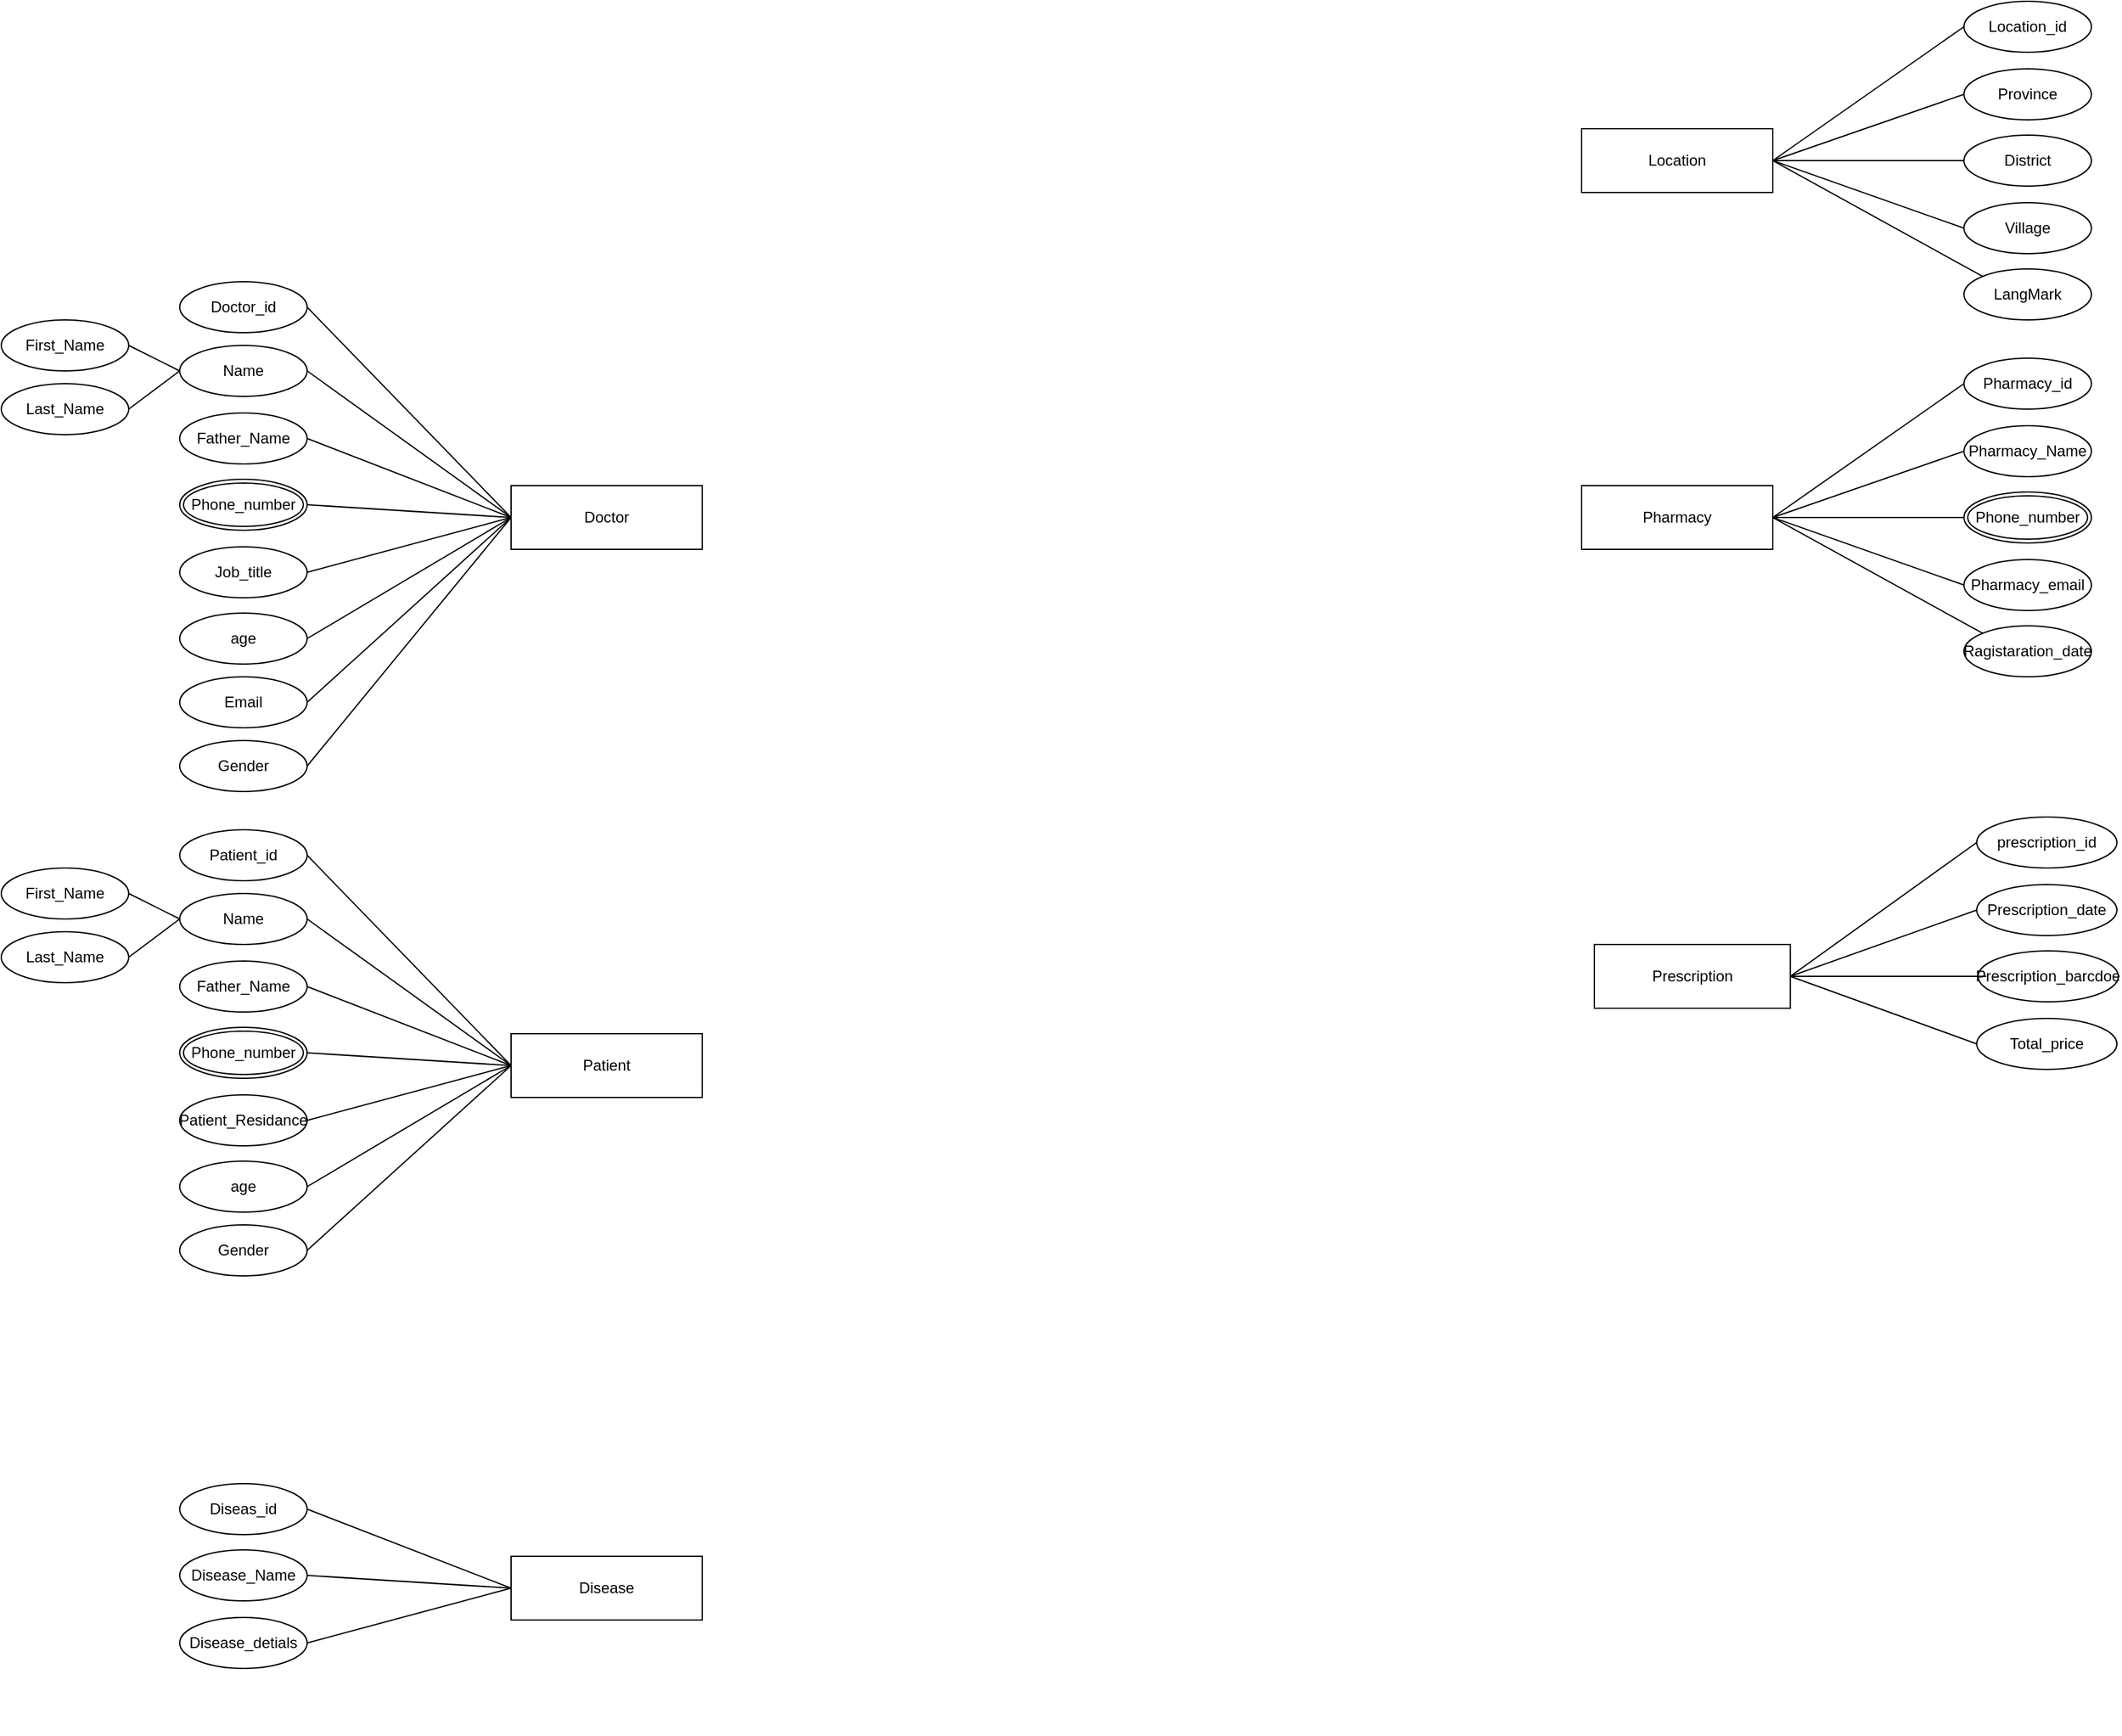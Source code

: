<mxfile version="26.2.15">
  <diagram name="Page-1" id="hCEqw_qyA2FiQC0Z0DlO">
    <mxGraphModel dx="3189" dy="1994" grid="1" gridSize="10" guides="1" tooltips="1" connect="1" arrows="1" fold="1" page="1" pageScale="1" pageWidth="850" pageHeight="1100" math="0" shadow="0">
      <root>
        <mxCell id="0" />
        <mxCell id="1" parent="0" />
        <mxCell id="f2veuIG9QPEJZd19Q7zf-14" value="" style="group" vertex="1" connectable="0" parent="1">
          <mxGeometry x="320" y="120" width="400" height="250" as="geometry" />
        </mxCell>
        <mxCell id="f2veuIG9QPEJZd19Q7zf-1" value="Pharmacy" style="whiteSpace=wrap;html=1;align=center;" vertex="1" parent="f2veuIG9QPEJZd19Q7zf-14">
          <mxGeometry y="100" width="150" height="50" as="geometry" />
        </mxCell>
        <mxCell id="f2veuIG9QPEJZd19Q7zf-7" value="c" style="group" vertex="1" connectable="0" parent="f2veuIG9QPEJZd19Q7zf-14">
          <mxGeometry x="300" width="100" height="250" as="geometry" />
        </mxCell>
        <mxCell id="f2veuIG9QPEJZd19Q7zf-2" value="Pharmacy_id" style="ellipse;whiteSpace=wrap;html=1;align=center;" vertex="1" parent="f2veuIG9QPEJZd19Q7zf-7">
          <mxGeometry width="100" height="40" as="geometry" />
        </mxCell>
        <mxCell id="f2veuIG9QPEJZd19Q7zf-3" value="Pharmacy_Name" style="ellipse;whiteSpace=wrap;html=1;align=center;" vertex="1" parent="f2veuIG9QPEJZd19Q7zf-7">
          <mxGeometry y="53" width="100" height="40" as="geometry" />
        </mxCell>
        <mxCell id="f2veuIG9QPEJZd19Q7zf-4" value="Phone_number" style="ellipse;shape=doubleEllipse;margin=3;whiteSpace=wrap;html=1;align=center;" vertex="1" parent="f2veuIG9QPEJZd19Q7zf-7">
          <mxGeometry y="105" width="100" height="40" as="geometry" />
        </mxCell>
        <mxCell id="f2veuIG9QPEJZd19Q7zf-5" value="Pharmacy_email" style="ellipse;whiteSpace=wrap;html=1;align=center;" vertex="1" parent="f2veuIG9QPEJZd19Q7zf-7">
          <mxGeometry y="158" width="100" height="40" as="geometry" />
        </mxCell>
        <mxCell id="f2veuIG9QPEJZd19Q7zf-6" value="Ragistaration_date" style="ellipse;whiteSpace=wrap;html=1;align=center;" vertex="1" parent="f2veuIG9QPEJZd19Q7zf-7">
          <mxGeometry y="210" width="100" height="40" as="geometry" />
        </mxCell>
        <mxCell id="f2veuIG9QPEJZd19Q7zf-9" value="" style="endArrow=none;html=1;rounded=0;entryX=0;entryY=0.5;entryDx=0;entryDy=0;exitX=1;exitY=0.5;exitDx=0;exitDy=0;" edge="1" parent="f2veuIG9QPEJZd19Q7zf-14" source="f2veuIG9QPEJZd19Q7zf-1" target="f2veuIG9QPEJZd19Q7zf-4">
          <mxGeometry relative="1" as="geometry">
            <mxPoint x="30" y="210" as="sourcePoint" />
            <mxPoint x="190" y="210" as="targetPoint" />
          </mxGeometry>
        </mxCell>
        <mxCell id="f2veuIG9QPEJZd19Q7zf-10" value="" style="endArrow=none;html=1;rounded=0;entryX=1;entryY=0.5;entryDx=0;entryDy=0;exitX=0;exitY=0.5;exitDx=0;exitDy=0;" edge="1" parent="f2veuIG9QPEJZd19Q7zf-14" source="f2veuIG9QPEJZd19Q7zf-2" target="f2veuIG9QPEJZd19Q7zf-1">
          <mxGeometry relative="1" as="geometry">
            <mxPoint x="160" y="135" as="sourcePoint" />
            <mxPoint x="310" y="135" as="targetPoint" />
          </mxGeometry>
        </mxCell>
        <mxCell id="f2veuIG9QPEJZd19Q7zf-11" value="" style="endArrow=none;html=1;rounded=0;entryX=0;entryY=0.5;entryDx=0;entryDy=0;exitX=1;exitY=0.5;exitDx=0;exitDy=0;" edge="1" parent="f2veuIG9QPEJZd19Q7zf-14" source="f2veuIG9QPEJZd19Q7zf-1" target="f2veuIG9QPEJZd19Q7zf-3">
          <mxGeometry relative="1" as="geometry">
            <mxPoint x="170" y="145" as="sourcePoint" />
            <mxPoint x="320" y="145" as="targetPoint" />
          </mxGeometry>
        </mxCell>
        <mxCell id="f2veuIG9QPEJZd19Q7zf-12" value="" style="endArrow=none;html=1;rounded=0;entryX=0;entryY=0.5;entryDx=0;entryDy=0;exitX=1;exitY=0.5;exitDx=0;exitDy=0;" edge="1" parent="f2veuIG9QPEJZd19Q7zf-14" source="f2veuIG9QPEJZd19Q7zf-1" target="f2veuIG9QPEJZd19Q7zf-5">
          <mxGeometry relative="1" as="geometry">
            <mxPoint x="150" y="130" as="sourcePoint" />
            <mxPoint x="330" y="155" as="targetPoint" />
          </mxGeometry>
        </mxCell>
        <mxCell id="f2veuIG9QPEJZd19Q7zf-13" value="" style="endArrow=none;html=1;rounded=0;entryX=0;entryY=0;entryDx=0;entryDy=0;exitX=1;exitY=0.5;exitDx=0;exitDy=0;" edge="1" parent="f2veuIG9QPEJZd19Q7zf-14" source="f2veuIG9QPEJZd19Q7zf-1" target="f2veuIG9QPEJZd19Q7zf-6">
          <mxGeometry relative="1" as="geometry">
            <mxPoint x="160" y="135" as="sourcePoint" />
            <mxPoint x="310" y="188" as="targetPoint" />
          </mxGeometry>
        </mxCell>
        <mxCell id="f2veuIG9QPEJZd19Q7zf-15" value="" style="group" vertex="1" connectable="0" parent="1">
          <mxGeometry x="320" y="-160" width="400" height="250" as="geometry" />
        </mxCell>
        <mxCell id="f2veuIG9QPEJZd19Q7zf-16" value="Location" style="whiteSpace=wrap;html=1;align=center;" vertex="1" parent="f2veuIG9QPEJZd19Q7zf-15">
          <mxGeometry y="100" width="150" height="50" as="geometry" />
        </mxCell>
        <mxCell id="f2veuIG9QPEJZd19Q7zf-17" value="c" style="group" vertex="1" connectable="0" parent="f2veuIG9QPEJZd19Q7zf-15">
          <mxGeometry x="300" width="100" height="250" as="geometry" />
        </mxCell>
        <mxCell id="f2veuIG9QPEJZd19Q7zf-18" value="Location_id" style="ellipse;whiteSpace=wrap;html=1;align=center;" vertex="1" parent="f2veuIG9QPEJZd19Q7zf-17">
          <mxGeometry width="100" height="40" as="geometry" />
        </mxCell>
        <mxCell id="f2veuIG9QPEJZd19Q7zf-19" value="Province" style="ellipse;whiteSpace=wrap;html=1;align=center;" vertex="1" parent="f2veuIG9QPEJZd19Q7zf-17">
          <mxGeometry y="53" width="100" height="40" as="geometry" />
        </mxCell>
        <mxCell id="f2veuIG9QPEJZd19Q7zf-21" value="Village" style="ellipse;whiteSpace=wrap;html=1;align=center;" vertex="1" parent="f2veuIG9QPEJZd19Q7zf-17">
          <mxGeometry y="158" width="100" height="40" as="geometry" />
        </mxCell>
        <mxCell id="f2veuIG9QPEJZd19Q7zf-22" value="LangMark" style="ellipse;whiteSpace=wrap;html=1;align=center;" vertex="1" parent="f2veuIG9QPEJZd19Q7zf-17">
          <mxGeometry y="210" width="100" height="40" as="geometry" />
        </mxCell>
        <mxCell id="f2veuIG9QPEJZd19Q7zf-65" value="District" style="ellipse;whiteSpace=wrap;html=1;align=center;" vertex="1" parent="f2veuIG9QPEJZd19Q7zf-17">
          <mxGeometry y="105" width="100" height="40" as="geometry" />
        </mxCell>
        <mxCell id="f2veuIG9QPEJZd19Q7zf-23" value="" style="endArrow=none;html=1;rounded=0;entryX=0;entryY=0.5;entryDx=0;entryDy=0;exitX=1;exitY=0.5;exitDx=0;exitDy=0;" edge="1" parent="f2veuIG9QPEJZd19Q7zf-15" source="f2veuIG9QPEJZd19Q7zf-16">
          <mxGeometry relative="1" as="geometry">
            <mxPoint x="30" y="210" as="sourcePoint" />
            <mxPoint x="300" y="125" as="targetPoint" />
          </mxGeometry>
        </mxCell>
        <mxCell id="f2veuIG9QPEJZd19Q7zf-24" value="" style="endArrow=none;html=1;rounded=0;entryX=1;entryY=0.5;entryDx=0;entryDy=0;exitX=0;exitY=0.5;exitDx=0;exitDy=0;" edge="1" parent="f2veuIG9QPEJZd19Q7zf-15" source="f2veuIG9QPEJZd19Q7zf-18" target="f2veuIG9QPEJZd19Q7zf-16">
          <mxGeometry relative="1" as="geometry">
            <mxPoint x="160" y="135" as="sourcePoint" />
            <mxPoint x="310" y="135" as="targetPoint" />
          </mxGeometry>
        </mxCell>
        <mxCell id="f2veuIG9QPEJZd19Q7zf-25" value="" style="endArrow=none;html=1;rounded=0;entryX=0;entryY=0.5;entryDx=0;entryDy=0;exitX=1;exitY=0.5;exitDx=0;exitDy=0;" edge="1" parent="f2veuIG9QPEJZd19Q7zf-15" source="f2veuIG9QPEJZd19Q7zf-16" target="f2veuIG9QPEJZd19Q7zf-19">
          <mxGeometry relative="1" as="geometry">
            <mxPoint x="170" y="145" as="sourcePoint" />
            <mxPoint x="320" y="145" as="targetPoint" />
          </mxGeometry>
        </mxCell>
        <mxCell id="f2veuIG9QPEJZd19Q7zf-26" value="" style="endArrow=none;html=1;rounded=0;entryX=0;entryY=0.5;entryDx=0;entryDy=0;exitX=1;exitY=0.5;exitDx=0;exitDy=0;" edge="1" parent="f2veuIG9QPEJZd19Q7zf-15" source="f2veuIG9QPEJZd19Q7zf-16" target="f2veuIG9QPEJZd19Q7zf-21">
          <mxGeometry relative="1" as="geometry">
            <mxPoint x="150" y="130" as="sourcePoint" />
            <mxPoint x="330" y="155" as="targetPoint" />
          </mxGeometry>
        </mxCell>
        <mxCell id="f2veuIG9QPEJZd19Q7zf-27" value="" style="endArrow=none;html=1;rounded=0;entryX=0;entryY=0;entryDx=0;entryDy=0;exitX=1;exitY=0.5;exitDx=0;exitDy=0;" edge="1" parent="f2veuIG9QPEJZd19Q7zf-15" source="f2veuIG9QPEJZd19Q7zf-16" target="f2veuIG9QPEJZd19Q7zf-22">
          <mxGeometry relative="1" as="geometry">
            <mxPoint x="160" y="135" as="sourcePoint" />
            <mxPoint x="310" y="188" as="targetPoint" />
          </mxGeometry>
        </mxCell>
        <mxCell id="f2veuIG9QPEJZd19Q7zf-78" value="" style="group" vertex="1" connectable="0" parent="1">
          <mxGeometry x="-920" y="60" width="550" height="400" as="geometry" />
        </mxCell>
        <mxCell id="f2veuIG9QPEJZd19Q7zf-37" value="" style="endArrow=none;html=1;rounded=0;entryX=0;entryY=0.5;entryDx=0;entryDy=0;exitX=1;exitY=0.5;exitDx=0;exitDy=0;" edge="1" parent="f2veuIG9QPEJZd19Q7zf-78" source="f2veuIG9QPEJZd19Q7zf-48" target="f2veuIG9QPEJZd19Q7zf-29">
          <mxGeometry relative="1" as="geometry">
            <mxPoint x="700" y="80" as="sourcePoint" />
            <mxPoint x="710" y="195" as="targetPoint" />
          </mxGeometry>
        </mxCell>
        <mxCell id="f2veuIG9QPEJZd19Q7zf-38" value="" style="endArrow=none;html=1;rounded=0;entryX=1;entryY=0.5;entryDx=0;entryDy=0;exitX=0;exitY=0.5;exitDx=0;exitDy=0;" edge="1" parent="f2veuIG9QPEJZd19Q7zf-78" source="f2veuIG9QPEJZd19Q7zf-29" target="f2veuIG9QPEJZd19Q7zf-49">
          <mxGeometry relative="1" as="geometry">
            <mxPoint x="570" y="205" as="sourcePoint" />
            <mxPoint x="700" y="133" as="targetPoint" />
          </mxGeometry>
        </mxCell>
        <mxCell id="f2veuIG9QPEJZd19Q7zf-36" value="" style="endArrow=none;html=1;rounded=0;entryX=1;entryY=0.5;entryDx=0;entryDy=0;exitX=0;exitY=0.5;exitDx=0;exitDy=0;" edge="1" parent="f2veuIG9QPEJZd19Q7zf-78" source="f2veuIG9QPEJZd19Q7zf-29" target="f2veuIG9QPEJZd19Q7zf-50">
          <mxGeometry relative="1" as="geometry">
            <mxPoint x="430" y="270" as="sourcePoint" />
            <mxPoint x="700" y="185" as="targetPoint" />
          </mxGeometry>
        </mxCell>
        <mxCell id="f2veuIG9QPEJZd19Q7zf-39" value="" style="endArrow=none;html=1;rounded=0;entryX=1;entryY=0.5;entryDx=0;entryDy=0;exitX=0;exitY=0.5;exitDx=0;exitDy=0;" edge="1" parent="f2veuIG9QPEJZd19Q7zf-78" source="f2veuIG9QPEJZd19Q7zf-29" target="f2veuIG9QPEJZd19Q7zf-51">
          <mxGeometry relative="1" as="geometry">
            <mxPoint x="550" y="190" as="sourcePoint" />
            <mxPoint x="700" y="238" as="targetPoint" />
          </mxGeometry>
        </mxCell>
        <mxCell id="f2veuIG9QPEJZd19Q7zf-40" value="" style="endArrow=none;html=1;rounded=0;entryX=1;entryY=0.5;entryDx=0;entryDy=0;exitX=0;exitY=0.5;exitDx=0;exitDy=0;" edge="1" parent="f2veuIG9QPEJZd19Q7zf-78" source="f2veuIG9QPEJZd19Q7zf-29" target="f2veuIG9QPEJZd19Q7zf-52">
          <mxGeometry relative="1" as="geometry">
            <mxPoint x="560" y="195" as="sourcePoint" />
            <mxPoint x="714.645" y="275.858" as="targetPoint" />
          </mxGeometry>
        </mxCell>
        <mxCell id="f2veuIG9QPEJZd19Q7zf-68" value="" style="endArrow=none;html=1;rounded=0;entryX=1;entryY=0.5;entryDx=0;entryDy=0;exitX=0;exitY=0.5;exitDx=0;exitDy=0;" edge="1" parent="f2veuIG9QPEJZd19Q7zf-78" source="f2veuIG9QPEJZd19Q7zf-29" target="f2veuIG9QPEJZd19Q7zf-67">
          <mxGeometry relative="1" as="geometry">
            <mxPoint x="410" y="195" as="sourcePoint" />
            <mxPoint x="250" y="290" as="targetPoint" />
          </mxGeometry>
        </mxCell>
        <mxCell id="f2veuIG9QPEJZd19Q7zf-70" value="" style="endArrow=none;html=1;rounded=0;entryX=1;entryY=0.5;entryDx=0;entryDy=0;exitX=0;exitY=0.5;exitDx=0;exitDy=0;" edge="1" parent="f2veuIG9QPEJZd19Q7zf-78" source="f2veuIG9QPEJZd19Q7zf-29" target="f2veuIG9QPEJZd19Q7zf-69">
          <mxGeometry relative="1" as="geometry">
            <mxPoint x="410" y="195" as="sourcePoint" />
            <mxPoint x="250" y="340" as="targetPoint" />
          </mxGeometry>
        </mxCell>
        <mxCell id="f2veuIG9QPEJZd19Q7zf-71" value="" style="group;flipH=0;flipV=0;" vertex="1" connectable="0" parent="f2veuIG9QPEJZd19Q7zf-78">
          <mxGeometry x="140" width="100" height="400" as="geometry" />
        </mxCell>
        <mxCell id="f2veuIG9QPEJZd19Q7zf-47" value="c" style="group" vertex="1" connectable="0" parent="f2veuIG9QPEJZd19Q7zf-71">
          <mxGeometry y="50" width="100" height="250" as="geometry" />
        </mxCell>
        <mxCell id="f2veuIG9QPEJZd19Q7zf-49" value="Father_Name" style="ellipse;whiteSpace=wrap;html=1;align=center;" vertex="1" parent="f2veuIG9QPEJZd19Q7zf-47">
          <mxGeometry y="53" width="100" height="40" as="geometry" />
        </mxCell>
        <mxCell id="f2veuIG9QPEJZd19Q7zf-50" value="Phone_number" style="ellipse;shape=doubleEllipse;margin=3;whiteSpace=wrap;html=1;align=center;" vertex="1" parent="f2veuIG9QPEJZd19Q7zf-47">
          <mxGeometry y="105" width="100" height="40" as="geometry" />
        </mxCell>
        <mxCell id="f2veuIG9QPEJZd19Q7zf-51" value="Job_title" style="ellipse;whiteSpace=wrap;html=1;align=center;" vertex="1" parent="f2veuIG9QPEJZd19Q7zf-47">
          <mxGeometry y="158" width="100" height="40" as="geometry" />
        </mxCell>
        <mxCell id="f2veuIG9QPEJZd19Q7zf-52" value="age" style="ellipse;whiteSpace=wrap;html=1;align=center;" vertex="1" parent="f2veuIG9QPEJZd19Q7zf-47">
          <mxGeometry y="210" width="100" height="40" as="geometry" />
        </mxCell>
        <mxCell id="f2veuIG9QPEJZd19Q7zf-66" value="Name" style="ellipse;whiteSpace=wrap;html=1;align=center;" vertex="1" parent="f2veuIG9QPEJZd19Q7zf-47">
          <mxGeometry width="100" height="40" as="geometry" />
        </mxCell>
        <mxCell id="f2veuIG9QPEJZd19Q7zf-48" value="Doctor_id" style="ellipse;whiteSpace=wrap;html=1;align=center;" vertex="1" parent="f2veuIG9QPEJZd19Q7zf-71">
          <mxGeometry width="100" height="40" as="geometry" />
        </mxCell>
        <mxCell id="f2veuIG9QPEJZd19Q7zf-67" value="Email" style="ellipse;whiteSpace=wrap;html=1;align=center;" vertex="1" parent="f2veuIG9QPEJZd19Q7zf-71">
          <mxGeometry y="310" width="100" height="40" as="geometry" />
        </mxCell>
        <mxCell id="f2veuIG9QPEJZd19Q7zf-69" value="Gender" style="ellipse;whiteSpace=wrap;html=1;align=center;" vertex="1" parent="f2veuIG9QPEJZd19Q7zf-71">
          <mxGeometry y="360" width="100" height="40" as="geometry" />
        </mxCell>
        <mxCell id="f2veuIG9QPEJZd19Q7zf-29" value="Doctor" style="whiteSpace=wrap;html=1;align=center;" vertex="1" parent="f2veuIG9QPEJZd19Q7zf-78">
          <mxGeometry x="400" y="160" width="150" height="50" as="geometry" />
        </mxCell>
        <mxCell id="f2veuIG9QPEJZd19Q7zf-72" value="" style="endArrow=none;html=1;rounded=0;entryX=0;entryY=0.5;entryDx=0;entryDy=0;exitX=1;exitY=0.5;exitDx=0;exitDy=0;" edge="1" parent="f2veuIG9QPEJZd19Q7zf-78" source="f2veuIG9QPEJZd19Q7zf-66" target="f2veuIG9QPEJZd19Q7zf-29">
          <mxGeometry relative="1" as="geometry">
            <mxPoint x="250" y="30" as="sourcePoint" />
            <mxPoint x="410" y="195" as="targetPoint" />
          </mxGeometry>
        </mxCell>
        <mxCell id="f2veuIG9QPEJZd19Q7zf-75" value="" style="group" vertex="1" connectable="0" parent="f2veuIG9QPEJZd19Q7zf-78">
          <mxGeometry y="30" width="100" height="90" as="geometry" />
        </mxCell>
        <mxCell id="f2veuIG9QPEJZd19Q7zf-73" value="First_Name" style="ellipse;whiteSpace=wrap;html=1;align=center;" vertex="1" parent="f2veuIG9QPEJZd19Q7zf-75">
          <mxGeometry width="100" height="40" as="geometry" />
        </mxCell>
        <mxCell id="f2veuIG9QPEJZd19Q7zf-74" value="Last_Name" style="ellipse;whiteSpace=wrap;html=1;align=center;" vertex="1" parent="f2veuIG9QPEJZd19Q7zf-75">
          <mxGeometry y="50" width="100" height="40" as="geometry" />
        </mxCell>
        <mxCell id="f2veuIG9QPEJZd19Q7zf-76" value="" style="endArrow=none;html=1;rounded=0;entryX=0;entryY=0.5;entryDx=0;entryDy=0;exitX=1;exitY=0.5;exitDx=0;exitDy=0;" edge="1" parent="f2veuIG9QPEJZd19Q7zf-78" source="f2veuIG9QPEJZd19Q7zf-73" target="f2veuIG9QPEJZd19Q7zf-66">
          <mxGeometry relative="1" as="geometry">
            <mxPoint x="250" y="80" as="sourcePoint" />
            <mxPoint x="410" y="195" as="targetPoint" />
          </mxGeometry>
        </mxCell>
        <mxCell id="f2veuIG9QPEJZd19Q7zf-77" value="" style="endArrow=none;html=1;rounded=0;entryX=0;entryY=0.5;entryDx=0;entryDy=0;exitX=1;exitY=0.5;exitDx=0;exitDy=0;" edge="1" parent="f2veuIG9QPEJZd19Q7zf-78" source="f2veuIG9QPEJZd19Q7zf-74" target="f2veuIG9QPEJZd19Q7zf-66">
          <mxGeometry relative="1" as="geometry">
            <mxPoint x="110" y="60" as="sourcePoint" />
            <mxPoint x="150" y="80" as="targetPoint" />
          </mxGeometry>
        </mxCell>
        <mxCell id="f2veuIG9QPEJZd19Q7zf-79" value="" style="group" vertex="1" connectable="0" parent="1">
          <mxGeometry x="-920" y="490" width="550" height="400" as="geometry" />
        </mxCell>
        <mxCell id="f2veuIG9QPEJZd19Q7zf-80" value="" style="endArrow=none;html=1;rounded=0;entryX=0;entryY=0.5;entryDx=0;entryDy=0;exitX=1;exitY=0.5;exitDx=0;exitDy=0;" edge="1" parent="f2veuIG9QPEJZd19Q7zf-79" source="f2veuIG9QPEJZd19Q7zf-94" target="f2veuIG9QPEJZd19Q7zf-97">
          <mxGeometry relative="1" as="geometry">
            <mxPoint x="700" y="80" as="sourcePoint" />
            <mxPoint x="710" y="195" as="targetPoint" />
          </mxGeometry>
        </mxCell>
        <mxCell id="f2veuIG9QPEJZd19Q7zf-81" value="" style="endArrow=none;html=1;rounded=0;entryX=1;entryY=0.5;entryDx=0;entryDy=0;exitX=0;exitY=0.5;exitDx=0;exitDy=0;" edge="1" parent="f2veuIG9QPEJZd19Q7zf-79" source="f2veuIG9QPEJZd19Q7zf-97" target="f2veuIG9QPEJZd19Q7zf-89">
          <mxGeometry relative="1" as="geometry">
            <mxPoint x="570" y="205" as="sourcePoint" />
            <mxPoint x="700" y="133" as="targetPoint" />
          </mxGeometry>
        </mxCell>
        <mxCell id="f2veuIG9QPEJZd19Q7zf-82" value="" style="endArrow=none;html=1;rounded=0;entryX=1;entryY=0.5;entryDx=0;entryDy=0;exitX=0;exitY=0.5;exitDx=0;exitDy=0;" edge="1" parent="f2veuIG9QPEJZd19Q7zf-79" source="f2veuIG9QPEJZd19Q7zf-97" target="f2veuIG9QPEJZd19Q7zf-90">
          <mxGeometry relative="1" as="geometry">
            <mxPoint x="430" y="270" as="sourcePoint" />
            <mxPoint x="700" y="185" as="targetPoint" />
          </mxGeometry>
        </mxCell>
        <mxCell id="f2veuIG9QPEJZd19Q7zf-83" value="" style="endArrow=none;html=1;rounded=0;entryX=1;entryY=0.5;entryDx=0;entryDy=0;exitX=0;exitY=0.5;exitDx=0;exitDy=0;" edge="1" parent="f2veuIG9QPEJZd19Q7zf-79" source="f2veuIG9QPEJZd19Q7zf-97" target="f2veuIG9QPEJZd19Q7zf-91">
          <mxGeometry relative="1" as="geometry">
            <mxPoint x="550" y="190" as="sourcePoint" />
            <mxPoint x="700" y="238" as="targetPoint" />
          </mxGeometry>
        </mxCell>
        <mxCell id="f2veuIG9QPEJZd19Q7zf-84" value="" style="endArrow=none;html=1;rounded=0;entryX=1;entryY=0.5;entryDx=0;entryDy=0;exitX=0;exitY=0.5;exitDx=0;exitDy=0;" edge="1" parent="f2veuIG9QPEJZd19Q7zf-79" source="f2veuIG9QPEJZd19Q7zf-97" target="f2veuIG9QPEJZd19Q7zf-92">
          <mxGeometry relative="1" as="geometry">
            <mxPoint x="560" y="195" as="sourcePoint" />
            <mxPoint x="714.645" y="275.858" as="targetPoint" />
          </mxGeometry>
        </mxCell>
        <mxCell id="f2veuIG9QPEJZd19Q7zf-85" value="" style="endArrow=none;html=1;rounded=0;entryX=1;entryY=0.5;entryDx=0;entryDy=0;exitX=0;exitY=0.5;exitDx=0;exitDy=0;" edge="1" parent="f2veuIG9QPEJZd19Q7zf-79" source="f2veuIG9QPEJZd19Q7zf-97" target="f2veuIG9QPEJZd19Q7zf-95">
          <mxGeometry relative="1" as="geometry">
            <mxPoint x="410" y="195" as="sourcePoint" />
            <mxPoint x="250" y="290" as="targetPoint" />
          </mxGeometry>
        </mxCell>
        <mxCell id="f2veuIG9QPEJZd19Q7zf-87" value="" style="group;flipH=0;flipV=0;" vertex="1" connectable="0" parent="f2veuIG9QPEJZd19Q7zf-79">
          <mxGeometry x="140" width="100" height="400" as="geometry" />
        </mxCell>
        <mxCell id="f2veuIG9QPEJZd19Q7zf-88" value="c" style="group" vertex="1" connectable="0" parent="f2veuIG9QPEJZd19Q7zf-87">
          <mxGeometry y="50" width="100" height="250" as="geometry" />
        </mxCell>
        <mxCell id="f2veuIG9QPEJZd19Q7zf-89" value="Father_Name" style="ellipse;whiteSpace=wrap;html=1;align=center;" vertex="1" parent="f2veuIG9QPEJZd19Q7zf-88">
          <mxGeometry y="53" width="100" height="40" as="geometry" />
        </mxCell>
        <mxCell id="f2veuIG9QPEJZd19Q7zf-90" value="Phone_number" style="ellipse;shape=doubleEllipse;margin=3;whiteSpace=wrap;html=1;align=center;" vertex="1" parent="f2veuIG9QPEJZd19Q7zf-88">
          <mxGeometry y="105" width="100" height="40" as="geometry" />
        </mxCell>
        <mxCell id="f2veuIG9QPEJZd19Q7zf-91" value="Patient_Residance" style="ellipse;whiteSpace=wrap;html=1;align=center;" vertex="1" parent="f2veuIG9QPEJZd19Q7zf-88">
          <mxGeometry y="158" width="100" height="40" as="geometry" />
        </mxCell>
        <mxCell id="f2veuIG9QPEJZd19Q7zf-92" value="age" style="ellipse;whiteSpace=wrap;html=1;align=center;" vertex="1" parent="f2veuIG9QPEJZd19Q7zf-88">
          <mxGeometry y="210" width="100" height="40" as="geometry" />
        </mxCell>
        <mxCell id="f2veuIG9QPEJZd19Q7zf-93" value="Name" style="ellipse;whiteSpace=wrap;html=1;align=center;" vertex="1" parent="f2veuIG9QPEJZd19Q7zf-88">
          <mxGeometry width="100" height="40" as="geometry" />
        </mxCell>
        <mxCell id="f2veuIG9QPEJZd19Q7zf-94" value="Patient_id" style="ellipse;whiteSpace=wrap;html=1;align=center;" vertex="1" parent="f2veuIG9QPEJZd19Q7zf-87">
          <mxGeometry width="100" height="40" as="geometry" />
        </mxCell>
        <mxCell id="f2veuIG9QPEJZd19Q7zf-95" value="Gender" style="ellipse;whiteSpace=wrap;html=1;align=center;" vertex="1" parent="f2veuIG9QPEJZd19Q7zf-87">
          <mxGeometry y="310" width="100" height="40" as="geometry" />
        </mxCell>
        <mxCell id="f2veuIG9QPEJZd19Q7zf-97" value="Patient" style="whiteSpace=wrap;html=1;align=center;" vertex="1" parent="f2veuIG9QPEJZd19Q7zf-79">
          <mxGeometry x="400" y="160" width="150" height="50" as="geometry" />
        </mxCell>
        <mxCell id="f2veuIG9QPEJZd19Q7zf-98" value="" style="endArrow=none;html=1;rounded=0;entryX=0;entryY=0.5;entryDx=0;entryDy=0;exitX=1;exitY=0.5;exitDx=0;exitDy=0;" edge="1" parent="f2veuIG9QPEJZd19Q7zf-79" source="f2veuIG9QPEJZd19Q7zf-93" target="f2veuIG9QPEJZd19Q7zf-97">
          <mxGeometry relative="1" as="geometry">
            <mxPoint x="250" y="30" as="sourcePoint" />
            <mxPoint x="410" y="195" as="targetPoint" />
          </mxGeometry>
        </mxCell>
        <mxCell id="f2veuIG9QPEJZd19Q7zf-99" value="" style="group" vertex="1" connectable="0" parent="f2veuIG9QPEJZd19Q7zf-79">
          <mxGeometry y="30" width="100" height="90" as="geometry" />
        </mxCell>
        <mxCell id="f2veuIG9QPEJZd19Q7zf-100" value="First_Name" style="ellipse;whiteSpace=wrap;html=1;align=center;" vertex="1" parent="f2veuIG9QPEJZd19Q7zf-99">
          <mxGeometry width="100" height="40" as="geometry" />
        </mxCell>
        <mxCell id="f2veuIG9QPEJZd19Q7zf-101" value="Last_Name" style="ellipse;whiteSpace=wrap;html=1;align=center;" vertex="1" parent="f2veuIG9QPEJZd19Q7zf-99">
          <mxGeometry y="50" width="100" height="40" as="geometry" />
        </mxCell>
        <mxCell id="f2veuIG9QPEJZd19Q7zf-102" value="" style="endArrow=none;html=1;rounded=0;entryX=0;entryY=0.5;entryDx=0;entryDy=0;exitX=1;exitY=0.5;exitDx=0;exitDy=0;" edge="1" parent="f2veuIG9QPEJZd19Q7zf-79" source="f2veuIG9QPEJZd19Q7zf-100" target="f2veuIG9QPEJZd19Q7zf-93">
          <mxGeometry relative="1" as="geometry">
            <mxPoint x="250" y="80" as="sourcePoint" />
            <mxPoint x="410" y="195" as="targetPoint" />
          </mxGeometry>
        </mxCell>
        <mxCell id="f2veuIG9QPEJZd19Q7zf-103" value="" style="endArrow=none;html=1;rounded=0;entryX=0;entryY=0.5;entryDx=0;entryDy=0;exitX=1;exitY=0.5;exitDx=0;exitDy=0;" edge="1" parent="f2veuIG9QPEJZd19Q7zf-79" source="f2veuIG9QPEJZd19Q7zf-101" target="f2veuIG9QPEJZd19Q7zf-93">
          <mxGeometry relative="1" as="geometry">
            <mxPoint x="110" y="60" as="sourcePoint" />
            <mxPoint x="150" y="80" as="targetPoint" />
          </mxGeometry>
        </mxCell>
        <mxCell id="f2veuIG9QPEJZd19Q7zf-105" value="" style="endArrow=none;html=1;rounded=0;entryX=1;entryY=0.5;entryDx=0;entryDy=0;exitX=0;exitY=0.5;exitDx=0;exitDy=0;" edge="1" source="f2veuIG9QPEJZd19Q7zf-118" target="f2veuIG9QPEJZd19Q7zf-111" parent="1">
          <mxGeometry relative="1" as="geometry">
            <mxPoint x="-350" y="1105" as="sourcePoint" />
            <mxPoint x="-220" y="1033" as="targetPoint" />
          </mxGeometry>
        </mxCell>
        <mxCell id="f2veuIG9QPEJZd19Q7zf-106" value="" style="endArrow=none;html=1;rounded=0;entryX=1;entryY=0.5;entryDx=0;entryDy=0;exitX=0;exitY=0.5;exitDx=0;exitDy=0;" edge="1" source="f2veuIG9QPEJZd19Q7zf-118" parent="1">
          <mxGeometry relative="1" as="geometry">
            <mxPoint x="-490" y="1170" as="sourcePoint" />
            <mxPoint x="-680.0" y="1075" as="targetPoint" />
          </mxGeometry>
        </mxCell>
        <mxCell id="f2veuIG9QPEJZd19Q7zf-107" value="" style="endArrow=none;html=1;rounded=0;entryX=1;entryY=0.5;entryDx=0;entryDy=0;exitX=0;exitY=0.5;exitDx=0;exitDy=0;" edge="1" source="f2veuIG9QPEJZd19Q7zf-118" target="f2veuIG9QPEJZd19Q7zf-113" parent="1">
          <mxGeometry relative="1" as="geometry">
            <mxPoint x="-370" y="1090" as="sourcePoint" />
            <mxPoint x="-220" y="1138" as="targetPoint" />
          </mxGeometry>
        </mxCell>
        <mxCell id="f2veuIG9QPEJZd19Q7zf-110" value="" style="group" vertex="1" connectable="0" parent="1">
          <mxGeometry x="-780" y="950" width="100" height="250" as="geometry" />
        </mxCell>
        <mxCell id="f2veuIG9QPEJZd19Q7zf-111" value="Diseas_id" style="ellipse;whiteSpace=wrap;html=1;align=center;" vertex="1" parent="f2veuIG9QPEJZd19Q7zf-110">
          <mxGeometry y="53" width="100" height="40" as="geometry" />
        </mxCell>
        <mxCell id="f2veuIG9QPEJZd19Q7zf-113" value="Disease_detials" style="ellipse;whiteSpace=wrap;html=1;align=center;" vertex="1" parent="f2veuIG9QPEJZd19Q7zf-110">
          <mxGeometry y="158" width="100" height="40" as="geometry" />
        </mxCell>
        <mxCell id="f2veuIG9QPEJZd19Q7zf-130" value="Disease_Name" style="ellipse;whiteSpace=wrap;html=1;align=center;" vertex="1" parent="f2veuIG9QPEJZd19Q7zf-110">
          <mxGeometry y="105" width="100" height="40" as="geometry" />
        </mxCell>
        <mxCell id="f2veuIG9QPEJZd19Q7zf-118" value="Disease" style="whiteSpace=wrap;html=1;align=center;" vertex="1" parent="1">
          <mxGeometry x="-520" y="1060" width="150" height="50" as="geometry" />
        </mxCell>
        <mxCell id="f2veuIG9QPEJZd19Q7zf-131" value="" style="group" vertex="1" connectable="0" parent="1">
          <mxGeometry x="330" y="480" width="410" height="250" as="geometry" />
        </mxCell>
        <mxCell id="f2veuIG9QPEJZd19Q7zf-132" value="Prescription" style="whiteSpace=wrap;html=1;align=center;" vertex="1" parent="f2veuIG9QPEJZd19Q7zf-131">
          <mxGeometry y="100" width="153.75" height="50" as="geometry" />
        </mxCell>
        <mxCell id="f2veuIG9QPEJZd19Q7zf-133" value="c" style="group" vertex="1" connectable="0" parent="f2veuIG9QPEJZd19Q7zf-131">
          <mxGeometry x="300" width="110" height="250" as="geometry" />
        </mxCell>
        <mxCell id="f2veuIG9QPEJZd19Q7zf-134" value="prescription_id" style="ellipse;whiteSpace=wrap;html=1;align=center;" vertex="1" parent="f2veuIG9QPEJZd19Q7zf-133">
          <mxGeometry width="110.0" height="40" as="geometry" />
        </mxCell>
        <mxCell id="f2veuIG9QPEJZd19Q7zf-135" value="Prescription_date" style="ellipse;whiteSpace=wrap;html=1;align=center;" vertex="1" parent="f2veuIG9QPEJZd19Q7zf-133">
          <mxGeometry y="53" width="110.0" height="40" as="geometry" />
        </mxCell>
        <mxCell id="f2veuIG9QPEJZd19Q7zf-137" value="Total_price" style="ellipse;whiteSpace=wrap;html=1;align=center;" vertex="1" parent="f2veuIG9QPEJZd19Q7zf-133">
          <mxGeometry y="158" width="110.0" height="40" as="geometry" />
        </mxCell>
        <mxCell id="f2veuIG9QPEJZd19Q7zf-144" value="Prescription_barcdoe" style="ellipse;whiteSpace=wrap;html=1;align=center;" vertex="1" parent="f2veuIG9QPEJZd19Q7zf-133">
          <mxGeometry x="1.1" y="105" width="110.0" height="40" as="geometry" />
        </mxCell>
        <mxCell id="f2veuIG9QPEJZd19Q7zf-139" value="" style="endArrow=none;html=1;rounded=0;entryX=0;entryY=0.5;entryDx=0;entryDy=0;exitX=1;exitY=0.5;exitDx=0;exitDy=0;" edge="1" parent="f2veuIG9QPEJZd19Q7zf-131" source="f2veuIG9QPEJZd19Q7zf-132">
          <mxGeometry relative="1" as="geometry">
            <mxPoint x="30.75" y="210" as="sourcePoint" />
            <mxPoint x="307.5" y="125" as="targetPoint" />
          </mxGeometry>
        </mxCell>
        <mxCell id="f2veuIG9QPEJZd19Q7zf-140" value="" style="endArrow=none;html=1;rounded=0;entryX=1;entryY=0.5;entryDx=0;entryDy=0;exitX=0;exitY=0.5;exitDx=0;exitDy=0;" edge="1" parent="f2veuIG9QPEJZd19Q7zf-131" source="f2veuIG9QPEJZd19Q7zf-134" target="f2veuIG9QPEJZd19Q7zf-132">
          <mxGeometry relative="1" as="geometry">
            <mxPoint x="164" y="135" as="sourcePoint" />
            <mxPoint x="317.75" y="135" as="targetPoint" />
          </mxGeometry>
        </mxCell>
        <mxCell id="f2veuIG9QPEJZd19Q7zf-141" value="" style="endArrow=none;html=1;rounded=0;entryX=0;entryY=0.5;entryDx=0;entryDy=0;exitX=1;exitY=0.5;exitDx=0;exitDy=0;" edge="1" parent="f2veuIG9QPEJZd19Q7zf-131" source="f2veuIG9QPEJZd19Q7zf-132" target="f2veuIG9QPEJZd19Q7zf-135">
          <mxGeometry relative="1" as="geometry">
            <mxPoint x="174.25" y="145" as="sourcePoint" />
            <mxPoint x="328" y="145" as="targetPoint" />
          </mxGeometry>
        </mxCell>
        <mxCell id="f2veuIG9QPEJZd19Q7zf-142" value="" style="endArrow=none;html=1;rounded=0;entryX=0;entryY=0.5;entryDx=0;entryDy=0;exitX=1;exitY=0.5;exitDx=0;exitDy=0;" edge="1" parent="f2veuIG9QPEJZd19Q7zf-131" source="f2veuIG9QPEJZd19Q7zf-132" target="f2veuIG9QPEJZd19Q7zf-137">
          <mxGeometry relative="1" as="geometry">
            <mxPoint x="153.75" y="130" as="sourcePoint" />
            <mxPoint x="338.25" y="155" as="targetPoint" />
          </mxGeometry>
        </mxCell>
      </root>
    </mxGraphModel>
  </diagram>
</mxfile>
